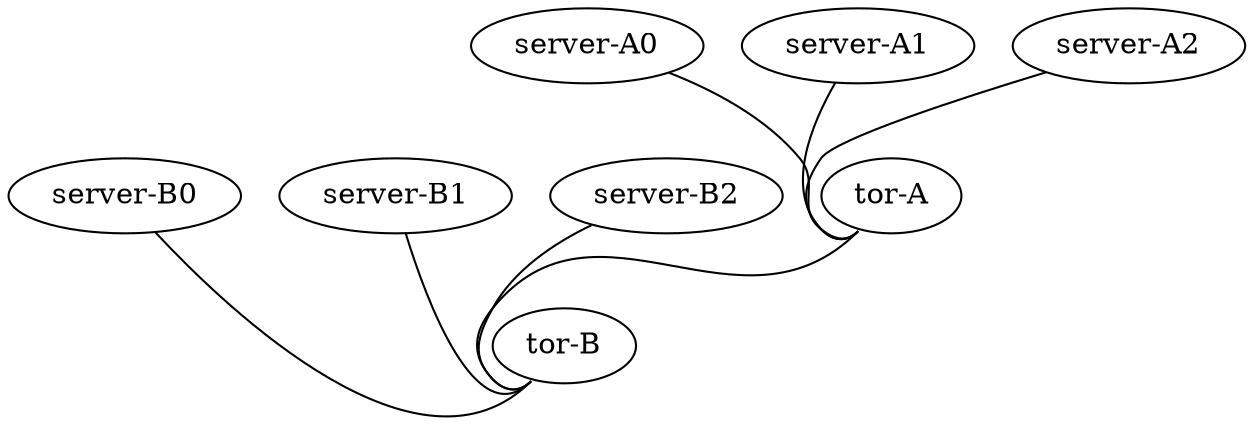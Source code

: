 graph vx {
"tor-A" [function="leaf" vagrant="eth1" os="hashicorp/bionic64" version="1.0.282" memory="" config="./helper_scripts/config_production_switch.sh" ]
"server-A0" [function="host" vagrant="eth3" os="hashicorp/bionic64" version="1.0.282" memory="" config="./helper_scripts/config_production_server.sh" ]
"server-A1" [function="host" vagrant="eth3" os="hashicorp/bionic64" version="1.0.282" memory="" config="./helper_scripts/config_production_server.sh" ]
"server-A2" [function="host" vagrant="eth3" os="hashicorp/bionic64" version="1.0.282" memory="" config="./helper_scripts/config_production_server.sh" ]

"tor-B" [function="leaf" vagrant="eth1" os="hashicorp/bionic64" version="1.0.282" memory="" config="./helper_scripts/config_production_switch.sh" ]
"server-B0" [function="host" vagrant="eth3" os="hashicorp/bionic64" version="1.0.282" memory="" config="./helper_scripts/config_production_server.sh" ]
"server-B1" [function="host" vagrant="eth3" os="hashicorp/bionic64" version="1.0.282" memory="" config="./helper_scripts/config_production_server.sh" ]
"server-B2" [function="host" vagrant="eth3" os="hashicorp/bionic64" version="1.0.282" memory="" config="./helper_scripts/config_production_server.sh" ]

"tor-A":"swp50" -- "tor-B":"swp49"

"server-A0":"eth1" -- "tor-A":"swp1" [left_mac="00:01:00:11:11:01"]
"server-A1":"eth1" -- "tor-A":"swp2" [left_mac="00:01:00:22:22:02"]
"server-A2":"eth1" -- "tor-A":"swp3" [left_mac="00:01:00:33:33:03"]
"server-B0":"eth1" -- "tor-B":"swp1" [left_mac="00:02:00:11:11:01"]
"server-B1":"eth1" -- "tor-B":"swp2" [left_mac="00:02:00:22:22:02"]
"server-B2":"eth1" -- "tor-B":"swp3" [left_mac="00:02:00:33:33:03"]
}
